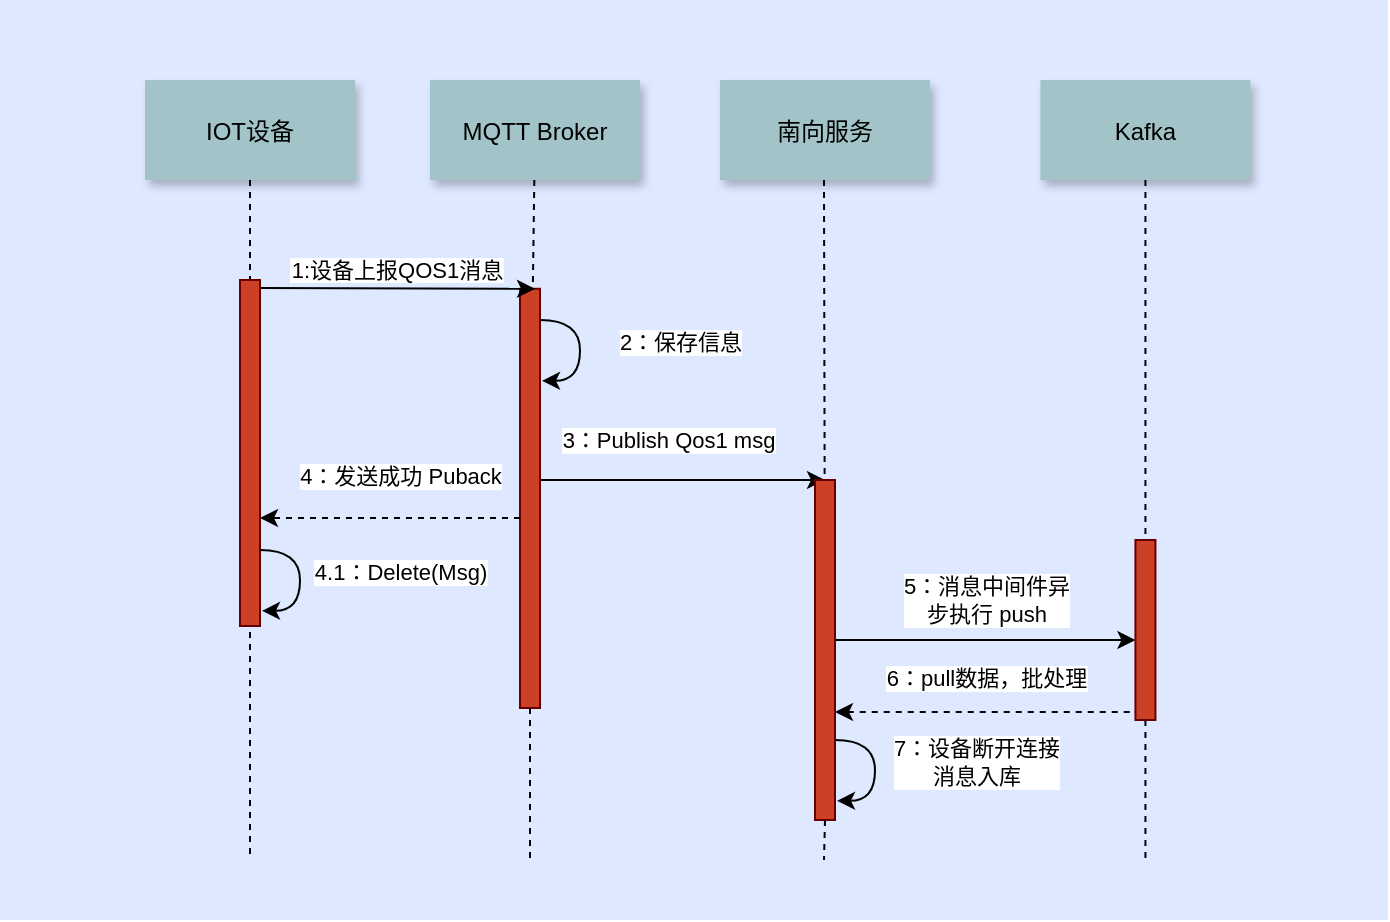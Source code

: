 <mxfile version="14.2.9" type="github">
  <diagram id="slQdtOe_oaYUVvsfBllE" name="第 1 页">
    <mxGraphModel dx="593" dy="430" grid="0" gridSize="10" guides="1" tooltips="1" connect="1" arrows="1" fold="1" page="0" pageScale="1" pageWidth="827" pageHeight="1169" math="0" shadow="0">
      <root>
        <mxCell id="0" />
        <mxCell id="1" parent="0" />
        <mxCell id="6fN1Nboj1RMONommscgy-2" value="" style="fillColor=#DEE8FF;strokeColor=none" vertex="1" parent="1">
          <mxGeometry x="80" y="20" width="694" height="460" as="geometry" />
        </mxCell>
        <mxCell id="6fN1Nboj1RMONommscgy-3" value="IOT设备" style="shadow=1;fillColor=#A2C4C9;strokeColor=none" vertex="1" parent="1">
          <mxGeometry x="152.5" y="60" width="105" height="50" as="geometry" />
        </mxCell>
        <mxCell id="6fN1Nboj1RMONommscgy-4" value="" style="edgeStyle=orthogonalEdgeStyle;rounded=0;orthogonalLoop=1;jettySize=auto;html=1;entryX=0;entryY=0.25;entryDx=0;entryDy=0;" edge="1" parent="1">
          <mxGeometry relative="1" as="geometry">
            <mxPoint x="492.5" y="260" as="targetPoint" />
            <Array as="points">
              <mxPoint x="425" y="260" />
              <mxPoint x="425" y="260" />
            </Array>
            <mxPoint x="350" y="260" as="sourcePoint" />
          </mxGeometry>
        </mxCell>
        <mxCell id="6fN1Nboj1RMONommscgy-5" value="3：Publish Qos1 msg" style="edgeLabel;html=1;align=center;verticalAlign=middle;resizable=0;points=[];" vertex="1" connectable="0" parent="6fN1Nboj1RMONommscgy-4">
          <mxGeometry x="-0.372" y="1" relative="1" as="geometry">
            <mxPoint x="19" y="-19" as="offset" />
          </mxGeometry>
        </mxCell>
        <mxCell id="6fN1Nboj1RMONommscgy-6" value="" style="fillColor=#CC4125;strokeColor=#660000" vertex="1" parent="1">
          <mxGeometry x="340" y="164.39" width="10" height="209.61" as="geometry" />
        </mxCell>
        <mxCell id="6fN1Nboj1RMONommscgy-7" value="MQTT Broker" style="shadow=1;fillColor=#A2C4C9;strokeColor=none" vertex="1" parent="1">
          <mxGeometry x="295" y="60" width="105" height="50" as="geometry" />
        </mxCell>
        <mxCell id="6fN1Nboj1RMONommscgy-8" value="" style="edgeStyle=none;endArrow=none;dashed=1" edge="1" parent="1" source="6fN1Nboj1RMONommscgy-7" target="6fN1Nboj1RMONommscgy-6">
          <mxGeometry x="272.335" y="165" width="100" height="100" as="geometry">
            <mxPoint x="347.259" y="110" as="sourcePoint" />
            <mxPoint x="347.576" y="165" as="targetPoint" />
          </mxGeometry>
        </mxCell>
        <mxCell id="6fN1Nboj1RMONommscgy-9" value="南向服务" style="shadow=1;fillColor=#A2C4C9;strokeColor=none" vertex="1" parent="1">
          <mxGeometry x="440.004" y="60.0" width="105" height="50" as="geometry" />
        </mxCell>
        <mxCell id="6fN1Nboj1RMONommscgy-10" value="Kafka" style="shadow=1;fillColor=#A2C4C9;strokeColor=none" vertex="1" parent="1">
          <mxGeometry x="600.22" y="60" width="105" height="50" as="geometry" />
        </mxCell>
        <mxCell id="6fN1Nboj1RMONommscgy-11" value="" style="edgeStyle=elbowEdgeStyle;elbow=horizontal;endArrow=none;dashed=1" edge="1" parent="1" source="6fN1Nboj1RMONommscgy-3">
          <mxGeometry x="230.0" y="310" width="100" height="100" as="geometry">
            <mxPoint x="230.0" y="410" as="sourcePoint" />
            <mxPoint x="205" y="220" as="targetPoint" />
          </mxGeometry>
        </mxCell>
        <mxCell id="6fN1Nboj1RMONommscgy-12" value="" style="edgeStyle=none;dashed=1;endArrow=none" edge="1" parent="1">
          <mxGeometry x="50" y="300" width="100" height="100" as="geometry">
            <mxPoint x="205" y="210" as="sourcePoint" />
            <mxPoint x="205" y="450" as="targetPoint" />
          </mxGeometry>
        </mxCell>
        <mxCell id="6fN1Nboj1RMONommscgy-13" value="1:设备上报QOS1消息" style="edgeStyle=none;verticalLabelPosition=top;verticalAlign=bottom;entryX=0.75;entryY=0;entryDx=0;entryDy=0;" edge="1" parent="1" target="6fN1Nboj1RMONommscgy-6">
          <mxGeometry x="242.955" y="77.096" width="100" height="100" as="geometry">
            <mxPoint x="210" y="164" as="sourcePoint" />
            <mxPoint x="320" y="164.386" as="targetPoint" />
          </mxGeometry>
        </mxCell>
        <mxCell id="6fN1Nboj1RMONommscgy-14" value="" style="edgeStyle=none;endArrow=none;dashed=1;exitX=0.5;exitY=1;exitDx=0;exitDy=0;" edge="1" parent="1" source="6fN1Nboj1RMONommscgy-25">
          <mxGeometry x="431.488" y="175.0" width="100" height="100" as="geometry">
            <mxPoint x="492.286" y="410" as="sourcePoint" />
            <mxPoint x="492" y="450" as="targetPoint" />
          </mxGeometry>
        </mxCell>
        <mxCell id="6fN1Nboj1RMONommscgy-15" value="" style="edgeStyle=none;endArrow=none;dashed=1" edge="1" parent="1" source="6fN1Nboj1RMONommscgy-27">
          <mxGeometry x="592.208" y="175.0" width="100" height="100" as="geometry">
            <mxPoint x="652.729" y="110" as="sourcePoint" />
            <mxPoint x="652.72" y="450" as="targetPoint" />
          </mxGeometry>
        </mxCell>
        <mxCell id="6fN1Nboj1RMONommscgy-16" value="" style="fillColor=#CC4125;strokeColor=#660000" vertex="1" parent="1">
          <mxGeometry x="200" y="160" width="10" height="173" as="geometry" />
        </mxCell>
        <mxCell id="6fN1Nboj1RMONommscgy-17" style="edgeStyle=orthogonalEdgeStyle;curved=1;rounded=0;orthogonalLoop=1;jettySize=auto;html=1;exitX=0.928;exitY=0.095;exitDx=0;exitDy=0;exitPerimeter=0;" edge="1" parent="1">
          <mxGeometry relative="1" as="geometry">
            <mxPoint x="350.0" y="180.008" as="sourcePoint" />
            <mxPoint x="351" y="210.4" as="targetPoint" />
            <Array as="points">
              <mxPoint x="370" y="180.4" />
              <mxPoint x="370" y="210.4" />
              <mxPoint x="351" y="210.4" />
            </Array>
          </mxGeometry>
        </mxCell>
        <mxCell id="6fN1Nboj1RMONommscgy-18" value="2：保存信息" style="edgeLabel;html=1;align=center;verticalAlign=middle;resizable=0;points=[];" vertex="1" connectable="0" parent="6fN1Nboj1RMONommscgy-17">
          <mxGeometry x="-0.314" y="-1" relative="1" as="geometry">
            <mxPoint x="51" y="6.73" as="offset" />
          </mxGeometry>
        </mxCell>
        <mxCell id="6fN1Nboj1RMONommscgy-19" style="edgeStyle=orthogonalEdgeStyle;rounded=0;orthogonalLoop=1;jettySize=auto;html=1;entryX=0.028;entryY=0.089;entryDx=0;entryDy=0;entryPerimeter=0;" edge="1" parent="1">
          <mxGeometry relative="1" as="geometry">
            <Array as="points">
              <mxPoint x="496.72" y="340" />
            </Array>
            <mxPoint x="497.22" y="340" as="sourcePoint" />
            <mxPoint x="647.72" y="340.01" as="targetPoint" />
          </mxGeometry>
        </mxCell>
        <mxCell id="6fN1Nboj1RMONommscgy-20" value="5：消息中间件异&lt;br&gt;步执行 push" style="edgeLabel;html=1;align=center;verticalAlign=middle;resizable=0;points=[];" vertex="1" connectable="0" parent="6fN1Nboj1RMONommscgy-19">
          <mxGeometry x="-0.328" y="-1" relative="1" as="geometry">
            <mxPoint x="24.68" y="-21" as="offset" />
          </mxGeometry>
        </mxCell>
        <mxCell id="6fN1Nboj1RMONommscgy-21" value="" style="edgeStyle=none;endArrow=none;dashed=1" edge="1" parent="1" source="6fN1Nboj1RMONommscgy-25">
          <mxGeometry x="431.488" y="175.0" width="100" height="100" as="geometry">
            <mxPoint x="492" y="110" as="sourcePoint" />
            <mxPoint x="492.444" y="350" as="targetPoint" />
          </mxGeometry>
        </mxCell>
        <mxCell id="6fN1Nboj1RMONommscgy-22" value="" style="edgeStyle=none;endArrow=none;dashed=1" edge="1" parent="1" source="6fN1Nboj1RMONommscgy-6">
          <mxGeometry x="376.571" y="339.697" width="100" height="100" as="geometry">
            <mxPoint x="345" y="510" as="sourcePoint" />
            <mxPoint x="345" y="450" as="targetPoint" />
          </mxGeometry>
        </mxCell>
        <mxCell id="6fN1Nboj1RMONommscgy-23" value="" style="edgeStyle=orthogonalEdgeStyle;rounded=0;orthogonalLoop=1;jettySize=auto;html=1;dashed=1;" edge="1" parent="1">
          <mxGeometry relative="1" as="geometry">
            <mxPoint x="210" y="279" as="targetPoint" />
            <Array as="points">
              <mxPoint x="250" y="279" />
              <mxPoint x="250" y="279" />
            </Array>
            <mxPoint x="340" y="279" as="sourcePoint" />
          </mxGeometry>
        </mxCell>
        <mxCell id="6fN1Nboj1RMONommscgy-24" value="4：发送成功 Puback" style="edgeLabel;html=1;align=center;verticalAlign=middle;resizable=0;points=[];" vertex="1" connectable="0" parent="6fN1Nboj1RMONommscgy-23">
          <mxGeometry x="-0.372" y="1" relative="1" as="geometry">
            <mxPoint x="-19" y="-22.69" as="offset" />
          </mxGeometry>
        </mxCell>
        <mxCell id="6fN1Nboj1RMONommscgy-25" value="" style="fillColor=#CC4125;strokeColor=#660000" vertex="1" parent="1">
          <mxGeometry x="487.5" y="260" width="10" height="170" as="geometry" />
        </mxCell>
        <mxCell id="6fN1Nboj1RMONommscgy-26" value="" style="edgeStyle=none;endArrow=none;dashed=1" edge="1" parent="1" target="6fN1Nboj1RMONommscgy-25">
          <mxGeometry x="431.488" y="175.0" width="100" height="100" as="geometry">
            <mxPoint x="492" y="110" as="sourcePoint" />
            <mxPoint x="492.444" y="350" as="targetPoint" />
          </mxGeometry>
        </mxCell>
        <mxCell id="6fN1Nboj1RMONommscgy-27" value="" style="fillColor=#CC4125;strokeColor=#660000" vertex="1" parent="1">
          <mxGeometry x="647.72" y="290" width="10" height="90" as="geometry" />
        </mxCell>
        <mxCell id="6fN1Nboj1RMONommscgy-28" value="" style="edgeStyle=none;endArrow=none;dashed=1" edge="1" parent="1" source="6fN1Nboj1RMONommscgy-10" target="6fN1Nboj1RMONommscgy-27">
          <mxGeometry x="592.208" y="175.0" width="100" height="100" as="geometry">
            <mxPoint x="652.72" y="110" as="sourcePoint" />
            <mxPoint x="652.72" y="450" as="targetPoint" />
          </mxGeometry>
        </mxCell>
        <mxCell id="6fN1Nboj1RMONommscgy-30" style="edgeStyle=orthogonalEdgeStyle;rounded=0;orthogonalLoop=1;jettySize=auto;html=1;entryX=0.028;entryY=0.089;entryDx=0;entryDy=0;entryPerimeter=0;startArrow=classic;startFill=1;endArrow=none;endFill=0;dashed=1;" edge="1" parent="1">
          <mxGeometry relative="1" as="geometry">
            <Array as="points">
              <mxPoint x="497" y="376" />
            </Array>
            <mxPoint x="497.5" y="376" as="sourcePoint" />
            <mxPoint x="648" y="376.01" as="targetPoint" />
          </mxGeometry>
        </mxCell>
        <mxCell id="6fN1Nboj1RMONommscgy-31" value="6：pull数据，批处理" style="edgeLabel;html=1;align=center;verticalAlign=middle;resizable=0;points=[];" vertex="1" connectable="0" parent="6fN1Nboj1RMONommscgy-30">
          <mxGeometry x="-0.328" y="-1" relative="1" as="geometry">
            <mxPoint x="24.68" y="-18.71" as="offset" />
          </mxGeometry>
        </mxCell>
        <mxCell id="6fN1Nboj1RMONommscgy-32" style="edgeStyle=orthogonalEdgeStyle;curved=1;rounded=0;orthogonalLoop=1;jettySize=auto;html=1;exitX=0.928;exitY=0.095;exitDx=0;exitDy=0;exitPerimeter=0;" edge="1" parent="1">
          <mxGeometry relative="1" as="geometry">
            <mxPoint x="497.5" y="390.008" as="sourcePoint" />
            <mxPoint x="498.5" y="420.4" as="targetPoint" />
            <Array as="points">
              <mxPoint x="517.5" y="390.4" />
              <mxPoint x="517.5" y="420.4" />
              <mxPoint x="498.5" y="420.4" />
            </Array>
          </mxGeometry>
        </mxCell>
        <mxCell id="6fN1Nboj1RMONommscgy-33" value="7：设备断开连接&lt;br&gt;消息入库" style="edgeLabel;html=1;align=center;verticalAlign=middle;resizable=0;points=[];" vertex="1" connectable="0" parent="6fN1Nboj1RMONommscgy-32">
          <mxGeometry x="-0.314" y="-1" relative="1" as="geometry">
            <mxPoint x="51" y="6.73" as="offset" />
          </mxGeometry>
        </mxCell>
        <mxCell id="6fN1Nboj1RMONommscgy-35" style="edgeStyle=orthogonalEdgeStyle;curved=1;rounded=0;orthogonalLoop=1;jettySize=auto;html=1;exitX=0.928;exitY=0.095;exitDx=0;exitDy=0;exitPerimeter=0;" edge="1" parent="1">
          <mxGeometry relative="1" as="geometry">
            <mxPoint x="210.0" y="295.008" as="sourcePoint" />
            <mxPoint x="211" y="325.4" as="targetPoint" />
            <Array as="points">
              <mxPoint x="230" y="295.4" />
              <mxPoint x="230" y="325.4" />
              <mxPoint x="211" y="325.4" />
            </Array>
          </mxGeometry>
        </mxCell>
        <mxCell id="6fN1Nboj1RMONommscgy-36" value="4.1：Delete(Msg)" style="edgeLabel;html=1;align=center;verticalAlign=middle;resizable=0;points=[];" vertex="1" connectable="0" parent="6fN1Nboj1RMONommscgy-35">
          <mxGeometry x="-0.314" y="-1" relative="1" as="geometry">
            <mxPoint x="51" y="6.73" as="offset" />
          </mxGeometry>
        </mxCell>
      </root>
    </mxGraphModel>
  </diagram>
</mxfile>
